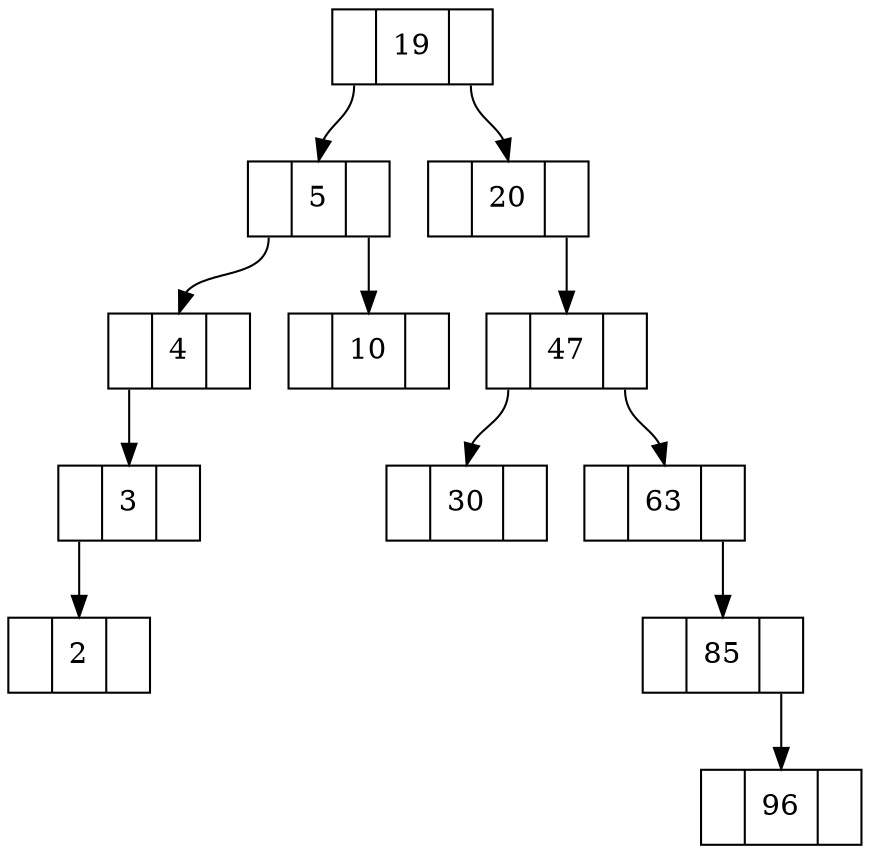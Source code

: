 digraph r{
node [shape=record];
node2[ label ="<f0> | <f1>2| <f2> "];
node3[ label ="<f0> | <f1>3| <f2> "];
node4[ label ="<f0> | <f1>4| <f2> "];
node5[ label ="<f0> | <f1>5| <f2> "];
node10[ label ="<f0> | <f1>10| <f2> "];
node19[ label ="<f0> | <f1>19| <f2> "];
node20[ label ="<f0> | <f1>20| <f2> "];
node30[ label ="<f0> | <f1>30| <f2> "];
node47[ label ="<f0> | <f1>47| <f2> "];
node63[ label ="<f0> | <f1>63| <f2> "];
node85[ label ="<f0> | <f1>85| <f2> "];
node96[ label ="<f0> | <f1>96| <f2> "];
"node19":f0->"node5":f1;
"node5":f0->"node4":f1;
"node4":f0->"node3":f1;
"node3":f0->"node2":f1;
"node5":f2->"node10":f1;
"node19":f2->"node20":f1;
"node20":f2->"node47":f1;
"node47":f2->"node63":f1;
"node63":f2->"node85":f1;
"node85":f2->"node96":f1;
"node47":f0->"node30":f1;
}